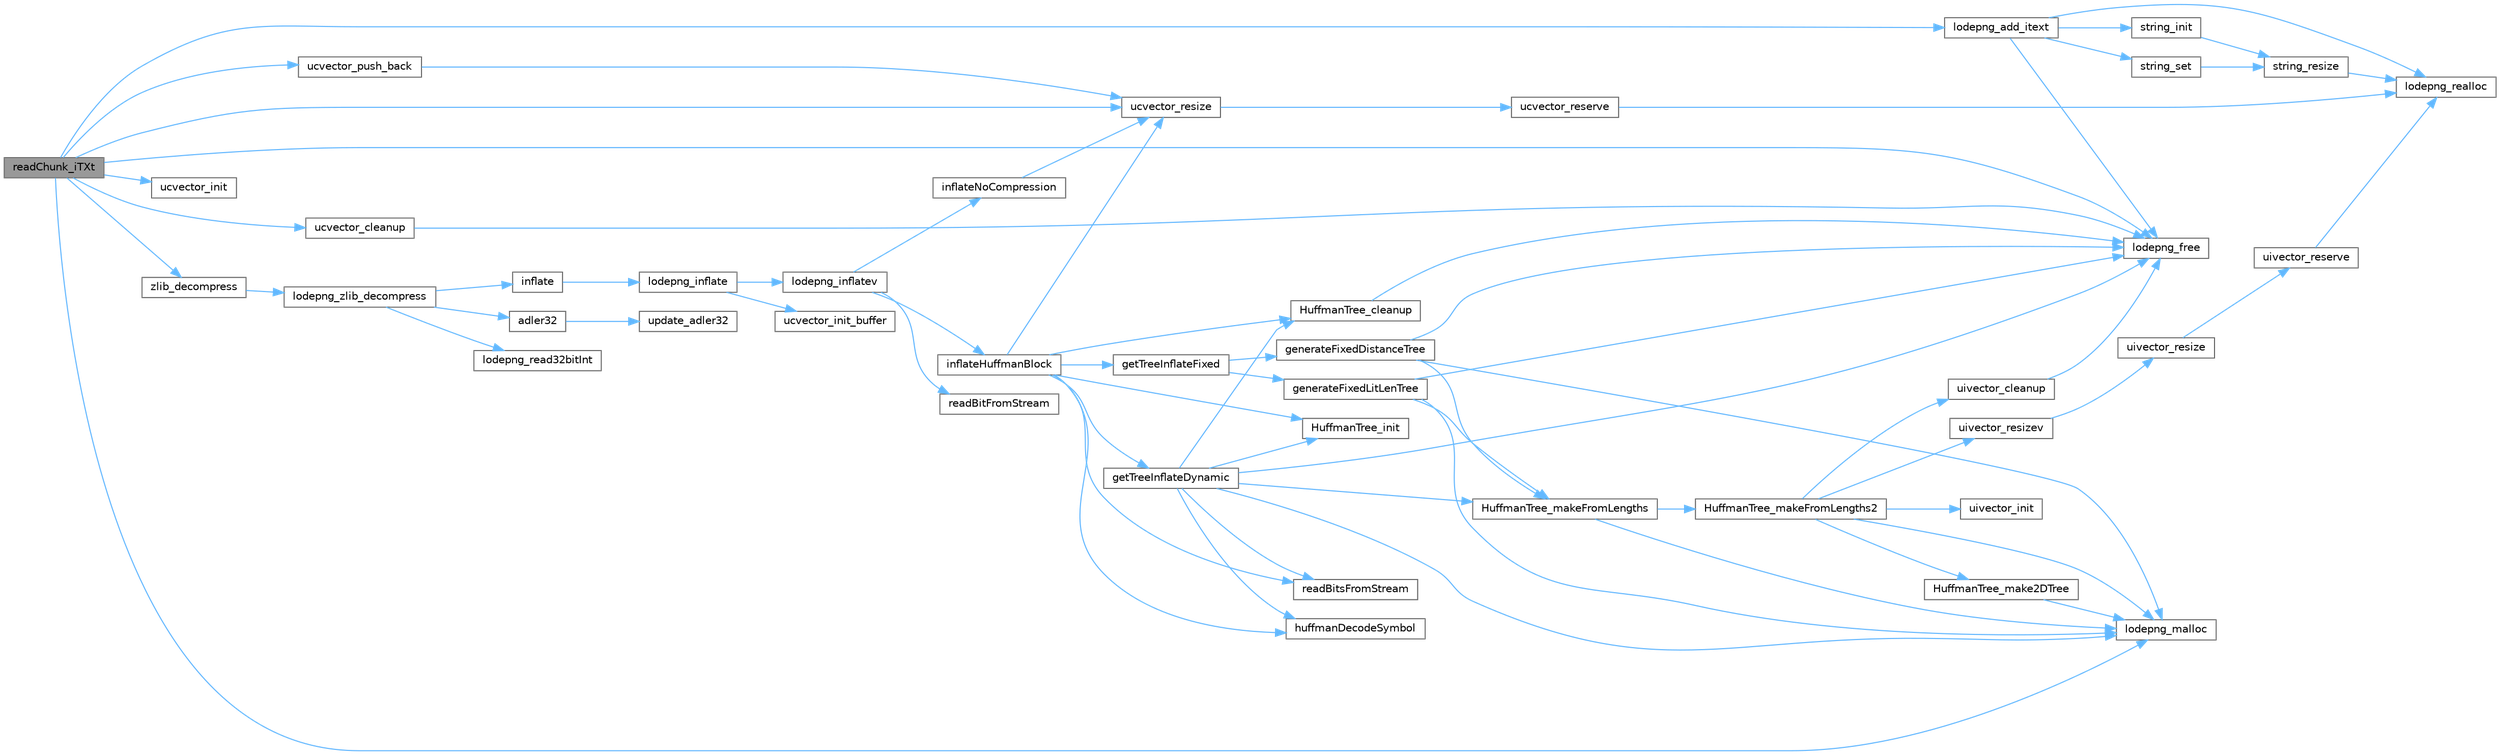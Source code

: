 digraph "readChunk_iTXt"
{
 // LATEX_PDF_SIZE
  bgcolor="transparent";
  edge [fontname=Helvetica,fontsize=10,labelfontname=Helvetica,labelfontsize=10];
  node [fontname=Helvetica,fontsize=10,shape=box,height=0.2,width=0.4];
  rankdir="LR";
  Node1 [id="Node000001",label="readChunk_iTXt",height=0.2,width=0.4,color="gray40", fillcolor="grey60", style="filled", fontcolor="black",tooltip=" "];
  Node1 -> Node2 [id="edge1_Node000001_Node000002",color="steelblue1",style="solid",tooltip=" "];
  Node2 [id="Node000002",label="lodepng_add_itext",height=0.2,width=0.4,color="grey40", fillcolor="white", style="filled",URL="$lodepng_8cpp.html#aad7cb0e06093d0111bd599a279360f98",tooltip=" "];
  Node2 -> Node3 [id="edge2_Node000002_Node000003",color="steelblue1",style="solid",tooltip=" "];
  Node3 [id="Node000003",label="lodepng_free",height=0.2,width=0.4,color="grey40", fillcolor="white", style="filled",URL="$lodepng_8cpp.html#a5cabd4078527ba33b78791fac7e8b15c",tooltip=" "];
  Node2 -> Node4 [id="edge3_Node000002_Node000004",color="steelblue1",style="solid",tooltip=" "];
  Node4 [id="Node000004",label="lodepng_realloc",height=0.2,width=0.4,color="grey40", fillcolor="white", style="filled",URL="$lodepng_8cpp.html#ad7375c56c635fedd36932cf21b703162",tooltip=" "];
  Node2 -> Node5 [id="edge4_Node000002_Node000005",color="steelblue1",style="solid",tooltip=" "];
  Node5 [id="Node000005",label="string_init",height=0.2,width=0.4,color="grey40", fillcolor="white", style="filled",URL="$lodepng_8cpp.html#a881d50f3ee56daf1740cca36a0aa263e",tooltip=" "];
  Node5 -> Node6 [id="edge5_Node000005_Node000006",color="steelblue1",style="solid",tooltip=" "];
  Node6 [id="Node000006",label="string_resize",height=0.2,width=0.4,color="grey40", fillcolor="white", style="filled",URL="$lodepng_8cpp.html#aad5cf2301c0696db33d9cc22be775242",tooltip=" "];
  Node6 -> Node4 [id="edge6_Node000006_Node000004",color="steelblue1",style="solid",tooltip=" "];
  Node2 -> Node7 [id="edge7_Node000002_Node000007",color="steelblue1",style="solid",tooltip=" "];
  Node7 [id="Node000007",label="string_set",height=0.2,width=0.4,color="grey40", fillcolor="white", style="filled",URL="$lodepng_8cpp.html#a9f49527841de8cab3f6b8db185d4379f",tooltip=" "];
  Node7 -> Node6 [id="edge8_Node000007_Node000006",color="steelblue1",style="solid",tooltip=" "];
  Node1 -> Node3 [id="edge9_Node000001_Node000003",color="steelblue1",style="solid",tooltip=" "];
  Node1 -> Node8 [id="edge10_Node000001_Node000008",color="steelblue1",style="solid",tooltip=" "];
  Node8 [id="Node000008",label="lodepng_malloc",height=0.2,width=0.4,color="grey40", fillcolor="white", style="filled",URL="$lodepng_8cpp.html#a15c8edd4f42cb9696d8f837113af9d30",tooltip=" "];
  Node1 -> Node9 [id="edge11_Node000001_Node000009",color="steelblue1",style="solid",tooltip=" "];
  Node9 [id="Node000009",label="ucvector_cleanup",height=0.2,width=0.4,color="grey40", fillcolor="white", style="filled",URL="$lodepng_8cpp.html#ad689bf84470238e26b01524631d778ec",tooltip=" "];
  Node9 -> Node3 [id="edge12_Node000009_Node000003",color="steelblue1",style="solid",tooltip=" "];
  Node1 -> Node10 [id="edge13_Node000001_Node000010",color="steelblue1",style="solid",tooltip=" "];
  Node10 [id="Node000010",label="ucvector_init",height=0.2,width=0.4,color="grey40", fillcolor="white", style="filled",URL="$lodepng_8cpp.html#a1b58c07819eec4ff7e903138c08eb502",tooltip=" "];
  Node1 -> Node11 [id="edge14_Node000001_Node000011",color="steelblue1",style="solid",tooltip=" "];
  Node11 [id="Node000011",label="ucvector_push_back",height=0.2,width=0.4,color="grey40", fillcolor="white", style="filled",URL="$lodepng_8cpp.html#a877b6a70493cb0b29f719ea48a26eadb",tooltip=" "];
  Node11 -> Node12 [id="edge15_Node000011_Node000012",color="steelblue1",style="solid",tooltip=" "];
  Node12 [id="Node000012",label="ucvector_resize",height=0.2,width=0.4,color="grey40", fillcolor="white", style="filled",URL="$lodepng_8cpp.html#ae4e2da90ae4abb858852f211eb28d622",tooltip=" "];
  Node12 -> Node13 [id="edge16_Node000012_Node000013",color="steelblue1",style="solid",tooltip=" "];
  Node13 [id="Node000013",label="ucvector_reserve",height=0.2,width=0.4,color="grey40", fillcolor="white", style="filled",URL="$lodepng_8cpp.html#ac03e508691c2826ee4065627465ccb4a",tooltip=" "];
  Node13 -> Node4 [id="edge17_Node000013_Node000004",color="steelblue1",style="solid",tooltip=" "];
  Node1 -> Node12 [id="edge18_Node000001_Node000012",color="steelblue1",style="solid",tooltip=" "];
  Node1 -> Node14 [id="edge19_Node000001_Node000014",color="steelblue1",style="solid",tooltip=" "];
  Node14 [id="Node000014",label="zlib_decompress",height=0.2,width=0.4,color="grey40", fillcolor="white", style="filled",URL="$lodepng_8cpp.html#ae06154c06600720b6c5727ba57519c36",tooltip=" "];
  Node14 -> Node15 [id="edge20_Node000014_Node000015",color="steelblue1",style="solid",tooltip=" "];
  Node15 [id="Node000015",label="lodepng_zlib_decompress",height=0.2,width=0.4,color="grey40", fillcolor="white", style="filled",URL="$lodepng_8cpp.html#ae66b9c1eeb9c44572bd381a94485e157",tooltip=" "];
  Node15 -> Node16 [id="edge21_Node000015_Node000016",color="steelblue1",style="solid",tooltip=" "];
  Node16 [id="Node000016",label="adler32",height=0.2,width=0.4,color="grey40", fillcolor="white", style="filled",URL="$lodepng_8cpp.html#aaff8570a8cd87fb288946c4465077c8d",tooltip=" "];
  Node16 -> Node17 [id="edge22_Node000016_Node000017",color="steelblue1",style="solid",tooltip=" "];
  Node17 [id="Node000017",label="update_adler32",height=0.2,width=0.4,color="grey40", fillcolor="white", style="filled",URL="$lodepng_8cpp.html#a6b8e3bf04ec5a378eabb8851728421dd",tooltip=" "];
  Node15 -> Node18 [id="edge23_Node000015_Node000018",color="steelblue1",style="solid",tooltip=" "];
  Node18 [id="Node000018",label="inflate",height=0.2,width=0.4,color="grey40", fillcolor="white", style="filled",URL="$lodepng_8cpp.html#a4fa266277c615d29050fa1f8fbbd04d3",tooltip=" "];
  Node18 -> Node19 [id="edge24_Node000018_Node000019",color="steelblue1",style="solid",tooltip=" "];
  Node19 [id="Node000019",label="lodepng_inflate",height=0.2,width=0.4,color="grey40", fillcolor="white", style="filled",URL="$lodepng_8cpp.html#a9c2f61923ad2ce3d47354923ba6df62d",tooltip=" "];
  Node19 -> Node20 [id="edge25_Node000019_Node000020",color="steelblue1",style="solid",tooltip=" "];
  Node20 [id="Node000020",label="lodepng_inflatev",height=0.2,width=0.4,color="grey40", fillcolor="white", style="filled",URL="$lodepng_8cpp.html#ab9bde96d8779ba938e3122c30f169c11",tooltip=" "];
  Node20 -> Node21 [id="edge26_Node000020_Node000021",color="steelblue1",style="solid",tooltip=" "];
  Node21 [id="Node000021",label="inflateHuffmanBlock",height=0.2,width=0.4,color="grey40", fillcolor="white", style="filled",URL="$lodepng_8cpp.html#a81bb15a46d4af11cbc78bb671971b099",tooltip=" "];
  Node21 -> Node22 [id="edge27_Node000021_Node000022",color="steelblue1",style="solid",tooltip=" "];
  Node22 [id="Node000022",label="getTreeInflateDynamic",height=0.2,width=0.4,color="grey40", fillcolor="white", style="filled",URL="$lodepng_8cpp.html#a83644e0bc7e164a26131b1b369907d3b",tooltip=" "];
  Node22 -> Node23 [id="edge28_Node000022_Node000023",color="steelblue1",style="solid",tooltip=" "];
  Node23 [id="Node000023",label="huffmanDecodeSymbol",height=0.2,width=0.4,color="grey40", fillcolor="white", style="filled",URL="$lodepng_8cpp.html#abf89fc00646f5514a9b1c4f69785e052",tooltip=" "];
  Node22 -> Node24 [id="edge29_Node000022_Node000024",color="steelblue1",style="solid",tooltip=" "];
  Node24 [id="Node000024",label="HuffmanTree_cleanup",height=0.2,width=0.4,color="grey40", fillcolor="white", style="filled",URL="$lodepng_8cpp.html#a3228e11a4562c70c9fb78931eb6eb44a",tooltip=" "];
  Node24 -> Node3 [id="edge30_Node000024_Node000003",color="steelblue1",style="solid",tooltip=" "];
  Node22 -> Node25 [id="edge31_Node000022_Node000025",color="steelblue1",style="solid",tooltip=" "];
  Node25 [id="Node000025",label="HuffmanTree_init",height=0.2,width=0.4,color="grey40", fillcolor="white", style="filled",URL="$lodepng_8cpp.html#a37cb427b175e04defdc48569b76a375c",tooltip=" "];
  Node22 -> Node26 [id="edge32_Node000022_Node000026",color="steelblue1",style="solid",tooltip=" "];
  Node26 [id="Node000026",label="HuffmanTree_makeFromLengths",height=0.2,width=0.4,color="grey40", fillcolor="white", style="filled",URL="$lodepng_8cpp.html#aba97231d47c3cb5538a30bb0cd4be7e9",tooltip=" "];
  Node26 -> Node27 [id="edge33_Node000026_Node000027",color="steelblue1",style="solid",tooltip=" "];
  Node27 [id="Node000027",label="HuffmanTree_makeFromLengths2",height=0.2,width=0.4,color="grey40", fillcolor="white", style="filled",URL="$lodepng_8cpp.html#a6dd288bb82383b61cb04855b6a38680a",tooltip=" "];
  Node27 -> Node28 [id="edge34_Node000027_Node000028",color="steelblue1",style="solid",tooltip=" "];
  Node28 [id="Node000028",label="HuffmanTree_make2DTree",height=0.2,width=0.4,color="grey40", fillcolor="white", style="filled",URL="$lodepng_8cpp.html#aadc61a27e58bef1cc7722ea172bf58fd",tooltip=" "];
  Node28 -> Node8 [id="edge35_Node000028_Node000008",color="steelblue1",style="solid",tooltip=" "];
  Node27 -> Node8 [id="edge36_Node000027_Node000008",color="steelblue1",style="solid",tooltip=" "];
  Node27 -> Node29 [id="edge37_Node000027_Node000029",color="steelblue1",style="solid",tooltip=" "];
  Node29 [id="Node000029",label="uivector_cleanup",height=0.2,width=0.4,color="grey40", fillcolor="white", style="filled",URL="$lodepng_8cpp.html#a58616079535e14a89a469632d078d336",tooltip=" "];
  Node29 -> Node3 [id="edge38_Node000029_Node000003",color="steelblue1",style="solid",tooltip=" "];
  Node27 -> Node30 [id="edge39_Node000027_Node000030",color="steelblue1",style="solid",tooltip=" "];
  Node30 [id="Node000030",label="uivector_init",height=0.2,width=0.4,color="grey40", fillcolor="white", style="filled",URL="$lodepng_8cpp.html#aa03164e774d0dea9886ccdbb3f591f49",tooltip=" "];
  Node27 -> Node31 [id="edge40_Node000027_Node000031",color="steelblue1",style="solid",tooltip=" "];
  Node31 [id="Node000031",label="uivector_resizev",height=0.2,width=0.4,color="grey40", fillcolor="white", style="filled",URL="$lodepng_8cpp.html#a2ceb381bbb52c2fc72946047b58ea11d",tooltip=" "];
  Node31 -> Node32 [id="edge41_Node000031_Node000032",color="steelblue1",style="solid",tooltip=" "];
  Node32 [id="Node000032",label="uivector_resize",height=0.2,width=0.4,color="grey40", fillcolor="white", style="filled",URL="$lodepng_8cpp.html#a348bbe51fbdd2881e2caabe468611a26",tooltip=" "];
  Node32 -> Node33 [id="edge42_Node000032_Node000033",color="steelblue1",style="solid",tooltip=" "];
  Node33 [id="Node000033",label="uivector_reserve",height=0.2,width=0.4,color="grey40", fillcolor="white", style="filled",URL="$lodepng_8cpp.html#a61adf65885d6d7d2ca17cc74c4878da2",tooltip=" "];
  Node33 -> Node4 [id="edge43_Node000033_Node000004",color="steelblue1",style="solid",tooltip=" "];
  Node26 -> Node8 [id="edge44_Node000026_Node000008",color="steelblue1",style="solid",tooltip=" "];
  Node22 -> Node3 [id="edge45_Node000022_Node000003",color="steelblue1",style="solid",tooltip=" "];
  Node22 -> Node8 [id="edge46_Node000022_Node000008",color="steelblue1",style="solid",tooltip=" "];
  Node22 -> Node34 [id="edge47_Node000022_Node000034",color="steelblue1",style="solid",tooltip=" "];
  Node34 [id="Node000034",label="readBitsFromStream",height=0.2,width=0.4,color="grey40", fillcolor="white", style="filled",URL="$lodepng_8cpp.html#aa7fbb9c4282b81dee9596cf334c7e719",tooltip=" "];
  Node21 -> Node35 [id="edge48_Node000021_Node000035",color="steelblue1",style="solid",tooltip=" "];
  Node35 [id="Node000035",label="getTreeInflateFixed",height=0.2,width=0.4,color="grey40", fillcolor="white", style="filled",URL="$lodepng_8cpp.html#abcd01b659a4a19a50aa61345cec2e89d",tooltip=" "];
  Node35 -> Node36 [id="edge49_Node000035_Node000036",color="steelblue1",style="solid",tooltip=" "];
  Node36 [id="Node000036",label="generateFixedDistanceTree",height=0.2,width=0.4,color="grey40", fillcolor="white", style="filled",URL="$lodepng_8cpp.html#afff6d2d37364f0329eba8b54c380b1ff",tooltip=" "];
  Node36 -> Node26 [id="edge50_Node000036_Node000026",color="steelblue1",style="solid",tooltip=" "];
  Node36 -> Node3 [id="edge51_Node000036_Node000003",color="steelblue1",style="solid",tooltip=" "];
  Node36 -> Node8 [id="edge52_Node000036_Node000008",color="steelblue1",style="solid",tooltip=" "];
  Node35 -> Node37 [id="edge53_Node000035_Node000037",color="steelblue1",style="solid",tooltip=" "];
  Node37 [id="Node000037",label="generateFixedLitLenTree",height=0.2,width=0.4,color="grey40", fillcolor="white", style="filled",URL="$lodepng_8cpp.html#ae061b285397842660d714272df841c39",tooltip=" "];
  Node37 -> Node26 [id="edge54_Node000037_Node000026",color="steelblue1",style="solid",tooltip=" "];
  Node37 -> Node3 [id="edge55_Node000037_Node000003",color="steelblue1",style="solid",tooltip=" "];
  Node37 -> Node8 [id="edge56_Node000037_Node000008",color="steelblue1",style="solid",tooltip=" "];
  Node21 -> Node23 [id="edge57_Node000021_Node000023",color="steelblue1",style="solid",tooltip=" "];
  Node21 -> Node24 [id="edge58_Node000021_Node000024",color="steelblue1",style="solid",tooltip=" "];
  Node21 -> Node25 [id="edge59_Node000021_Node000025",color="steelblue1",style="solid",tooltip=" "];
  Node21 -> Node34 [id="edge60_Node000021_Node000034",color="steelblue1",style="solid",tooltip=" "];
  Node21 -> Node12 [id="edge61_Node000021_Node000012",color="steelblue1",style="solid",tooltip=" "];
  Node20 -> Node38 [id="edge62_Node000020_Node000038",color="steelblue1",style="solid",tooltip=" "];
  Node38 [id="Node000038",label="inflateNoCompression",height=0.2,width=0.4,color="grey40", fillcolor="white", style="filled",URL="$lodepng_8cpp.html#ab38930a2237fe8c8d4ac9af09a95a04b",tooltip=" "];
  Node38 -> Node12 [id="edge63_Node000038_Node000012",color="steelblue1",style="solid",tooltip=" "];
  Node20 -> Node39 [id="edge64_Node000020_Node000039",color="steelblue1",style="solid",tooltip=" "];
  Node39 [id="Node000039",label="readBitFromStream",height=0.2,width=0.4,color="grey40", fillcolor="white", style="filled",URL="$lodepng_8cpp.html#a2f08dd6df293eb1fdfdd193892a699ed",tooltip=" "];
  Node19 -> Node40 [id="edge65_Node000019_Node000040",color="steelblue1",style="solid",tooltip=" "];
  Node40 [id="Node000040",label="ucvector_init_buffer",height=0.2,width=0.4,color="grey40", fillcolor="white", style="filled",URL="$lodepng_8cpp.html#a965dbd8125f0471f3e0d8206b4c91f22",tooltip=" "];
  Node15 -> Node41 [id="edge66_Node000015_Node000041",color="steelblue1",style="solid",tooltip=" "];
  Node41 [id="Node000041",label="lodepng_read32bitInt",height=0.2,width=0.4,color="grey40", fillcolor="white", style="filled",URL="$lodepng_8cpp.html#ae0cbc68bfc44dcf1f3186c076272113b",tooltip=" "];
}
